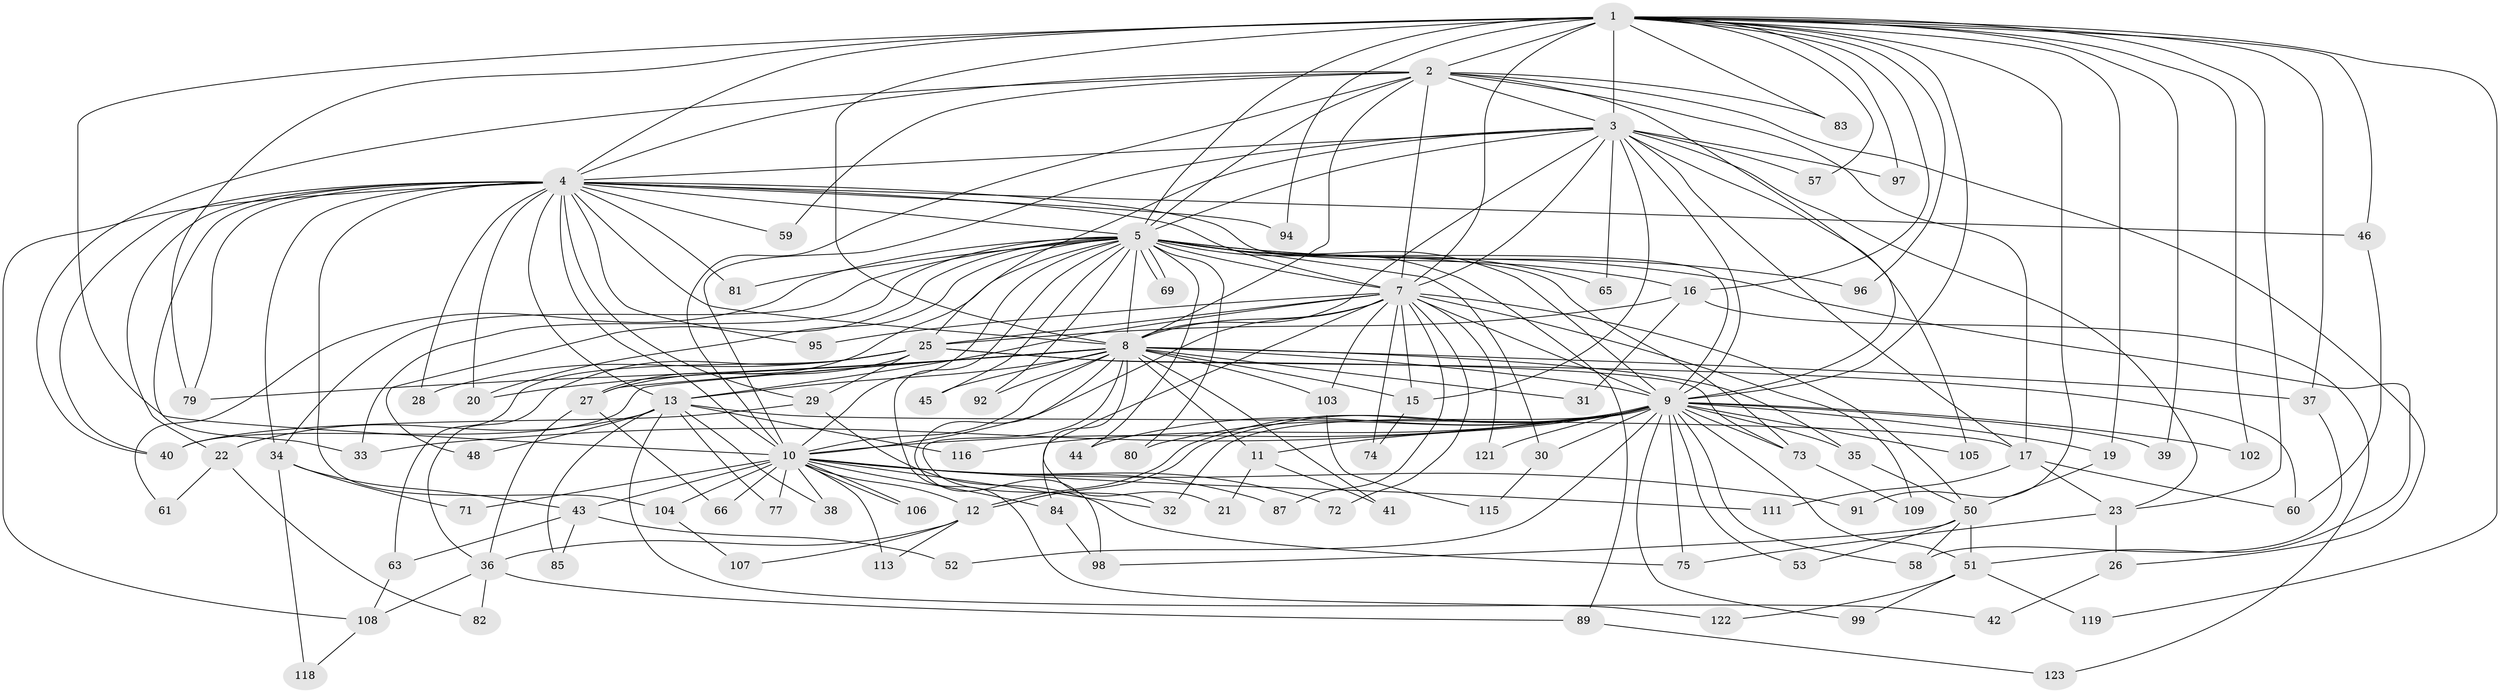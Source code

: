 // Generated by graph-tools (version 1.1) at 2025/51/02/27/25 19:51:41]
// undirected, 96 vertices, 232 edges
graph export_dot {
graph [start="1"]
  node [color=gray90,style=filled];
  1 [super="+6"];
  2 [super="+93"];
  3 [super="+47"];
  4 [super="+56"];
  5 [super="+76"];
  7 [super="+18"];
  8 [super="+54"];
  9 [super="+55"];
  10 [super="+24"];
  11;
  12 [super="+70"];
  13 [super="+14"];
  15 [super="+49"];
  16;
  17 [super="+64"];
  19;
  20;
  21;
  22;
  23 [super="+101"];
  25 [super="+62"];
  26;
  27 [super="+100"];
  28;
  29;
  30;
  31;
  32;
  33 [super="+117"];
  34;
  35;
  36 [super="+67"];
  37;
  38;
  39;
  40 [super="+68"];
  41;
  42;
  43;
  44;
  45;
  46;
  48;
  50 [super="+90"];
  51 [super="+114"];
  52;
  53;
  57;
  58 [super="+120"];
  59;
  60;
  61;
  63;
  65;
  66;
  69;
  71;
  72;
  73 [super="+78"];
  74;
  75 [super="+88"];
  77;
  79 [super="+86"];
  80;
  81;
  82;
  83;
  84;
  85;
  87;
  89;
  91;
  92;
  94;
  95;
  96;
  97;
  98 [super="+112"];
  99;
  102;
  103;
  104;
  105;
  106;
  107;
  108 [super="+110"];
  109;
  111;
  113;
  115;
  116;
  118;
  119;
  121;
  122;
  123;
  1 -- 2 [weight=2];
  1 -- 3 [weight=2];
  1 -- 4 [weight=2];
  1 -- 5 [weight=2];
  1 -- 7 [weight=2];
  1 -- 8 [weight=2];
  1 -- 9 [weight=2];
  1 -- 10 [weight=2];
  1 -- 19;
  1 -- 23;
  1 -- 39;
  1 -- 83;
  1 -- 94;
  1 -- 96;
  1 -- 79;
  1 -- 16;
  1 -- 91;
  1 -- 97;
  1 -- 37;
  1 -- 102;
  1 -- 46;
  1 -- 119;
  1 -- 57;
  2 -- 3;
  2 -- 4;
  2 -- 5;
  2 -- 7;
  2 -- 8;
  2 -- 9;
  2 -- 10;
  2 -- 17;
  2 -- 26;
  2 -- 59;
  2 -- 83;
  2 -- 40;
  3 -- 4;
  3 -- 5;
  3 -- 7;
  3 -- 8;
  3 -- 9;
  3 -- 10;
  3 -- 15;
  3 -- 57;
  3 -- 65;
  3 -- 97;
  3 -- 105;
  3 -- 17;
  3 -- 25;
  3 -- 23;
  4 -- 5;
  4 -- 7;
  4 -- 8;
  4 -- 9;
  4 -- 10;
  4 -- 22;
  4 -- 28;
  4 -- 29;
  4 -- 34;
  4 -- 40;
  4 -- 46;
  4 -- 59;
  4 -- 81;
  4 -- 94;
  4 -- 104;
  4 -- 108;
  4 -- 13;
  4 -- 79;
  4 -- 20;
  4 -- 95;
  4 -- 33;
  5 -- 7 [weight=2];
  5 -- 8;
  5 -- 9;
  5 -- 10;
  5 -- 16 [weight=2];
  5 -- 20;
  5 -- 30;
  5 -- 33;
  5 -- 34;
  5 -- 44;
  5 -- 45;
  5 -- 48;
  5 -- 51;
  5 -- 61;
  5 -- 65;
  5 -- 69;
  5 -- 69;
  5 -- 73;
  5 -- 80;
  5 -- 81;
  5 -- 89;
  5 -- 92;
  5 -- 96;
  5 -- 122;
  5 -- 27;
  7 -- 8;
  7 -- 9;
  7 -- 10;
  7 -- 13;
  7 -- 25;
  7 -- 50;
  7 -- 72;
  7 -- 74;
  7 -- 84;
  7 -- 87;
  7 -- 95;
  7 -- 103;
  7 -- 109;
  7 -- 121;
  7 -- 15;
  8 -- 9;
  8 -- 10;
  8 -- 11;
  8 -- 13;
  8 -- 15;
  8 -- 20;
  8 -- 21;
  8 -- 27;
  8 -- 31;
  8 -- 35;
  8 -- 37;
  8 -- 40;
  8 -- 41;
  8 -- 45;
  8 -- 79;
  8 -- 92;
  8 -- 103;
  8 -- 32;
  8 -- 98;
  9 -- 10 [weight=2];
  9 -- 11;
  9 -- 12;
  9 -- 12;
  9 -- 19;
  9 -- 30;
  9 -- 32 [weight=2];
  9 -- 33;
  9 -- 35;
  9 -- 39;
  9 -- 44;
  9 -- 51;
  9 -- 52;
  9 -- 53;
  9 -- 73;
  9 -- 80;
  9 -- 99;
  9 -- 102;
  9 -- 105;
  9 -- 116;
  9 -- 121;
  9 -- 58;
  9 -- 75;
  10 -- 32;
  10 -- 38;
  10 -- 43;
  10 -- 71;
  10 -- 77;
  10 -- 84;
  10 -- 87;
  10 -- 91;
  10 -- 104;
  10 -- 106;
  10 -- 106;
  10 -- 111;
  10 -- 113;
  10 -- 72;
  10 -- 66;
  10 -- 12;
  11 -- 21;
  11 -- 41;
  12 -- 36;
  12 -- 107;
  12 -- 113;
  13 -- 17;
  13 -- 42;
  13 -- 48;
  13 -- 77;
  13 -- 116;
  13 -- 38;
  13 -- 85;
  13 -- 22;
  15 -- 74;
  16 -- 25;
  16 -- 31;
  16 -- 123;
  17 -- 23;
  17 -- 111;
  17 -- 60;
  19 -- 50;
  22 -- 61;
  22 -- 82;
  23 -- 26;
  23 -- 75;
  25 -- 27;
  25 -- 28;
  25 -- 29;
  25 -- 60;
  25 -- 63;
  25 -- 36;
  25 -- 73;
  26 -- 42;
  27 -- 36;
  27 -- 66;
  29 -- 75;
  29 -- 40;
  30 -- 115;
  34 -- 43;
  34 -- 71;
  34 -- 118;
  35 -- 50;
  36 -- 108;
  36 -- 89;
  36 -- 82;
  37 -- 58;
  43 -- 52;
  43 -- 63;
  43 -- 85;
  46 -- 60;
  50 -- 53;
  50 -- 58;
  50 -- 98;
  50 -- 51;
  51 -- 99;
  51 -- 119;
  51 -- 122;
  63 -- 108;
  73 -- 109;
  84 -- 98;
  89 -- 123;
  103 -- 115;
  104 -- 107;
  108 -- 118;
}
